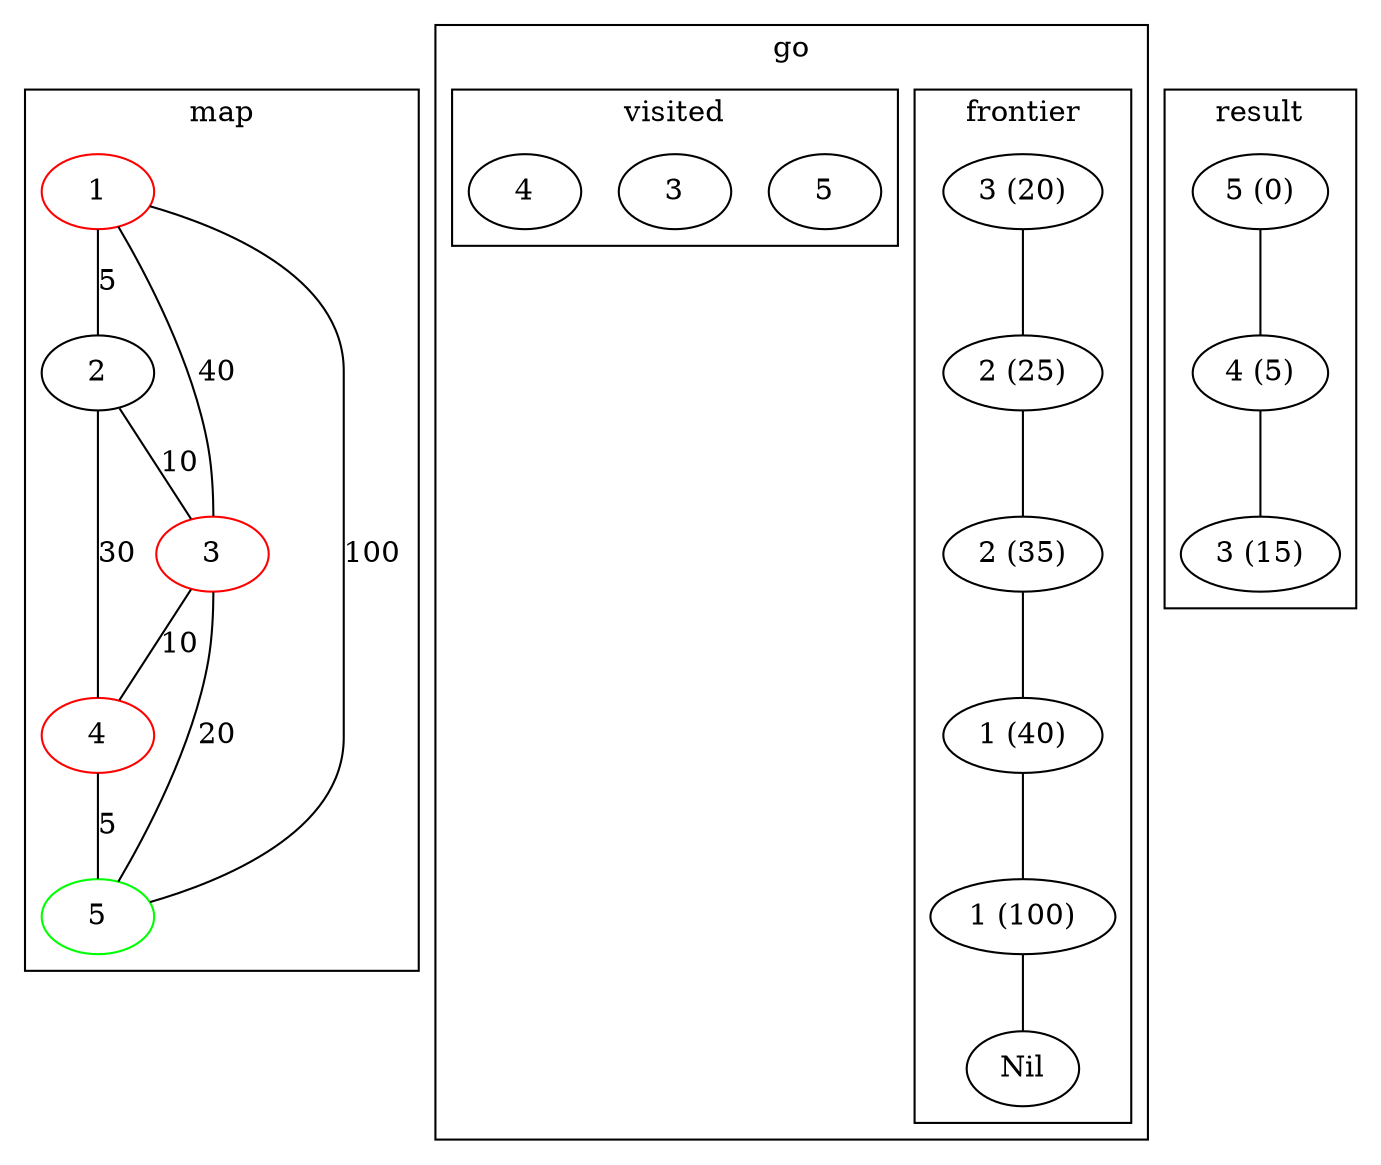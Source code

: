 graph {
    subgraph clusterM {
        label="map";
        d1[label=1,color=red]
        d2[label=2,]
        d3[label=3,color=red]
        d4[label=4,color=red]
        d5[label=5,color=green]
        edge[weight=95,label=5];
        d1 -- d2;
        edge[weight=60,label=40];
        d1 -- d3;
        edge[weight=1,label=100];
        d1 -- d5;
        edge[weight=90,label=10];
        d2 -- d3;
        edge[weight=70,label=30];
        d2 -- d4;
        edge[weight=90,label=10];
        d3 -- d4;
        edge[weight=80,label=20];
        d3 -- d5;
        edge[weight=95,label=5];
        d4 -- d5;
    }
    subgraph cluster1 {
        label="go";
        subgraph cluster0 {
            label="frontier";
            f3[label="3 (20)"];
            f23[label="2 (25)"];
            f31[label="1 (40)"];
            f1[label="1 (100)"];
            f32[label="2 (35)"];
            n[label="Nil"];
            f3 -- f23 -- f32 -- f31 -- f1 -- n;
        }
        subgraph cluster01 {
            label="visited";
            v1[label="5"];
            v3[label="3"];
            v4[label="4"];
            v1;
            v3;
            v4;
        }
        subgraph cluster02 {
            label="current location";
        }
        subgraph cluster03 {
            label="new elements";
        }
    }
    subgraph cluster2 {
        label="result";
        r5[label="5 (0)"];
        r4[label="4 (5)"];
        r3[label="3 (15)"];
        r5--r4--r3;
    }
}
